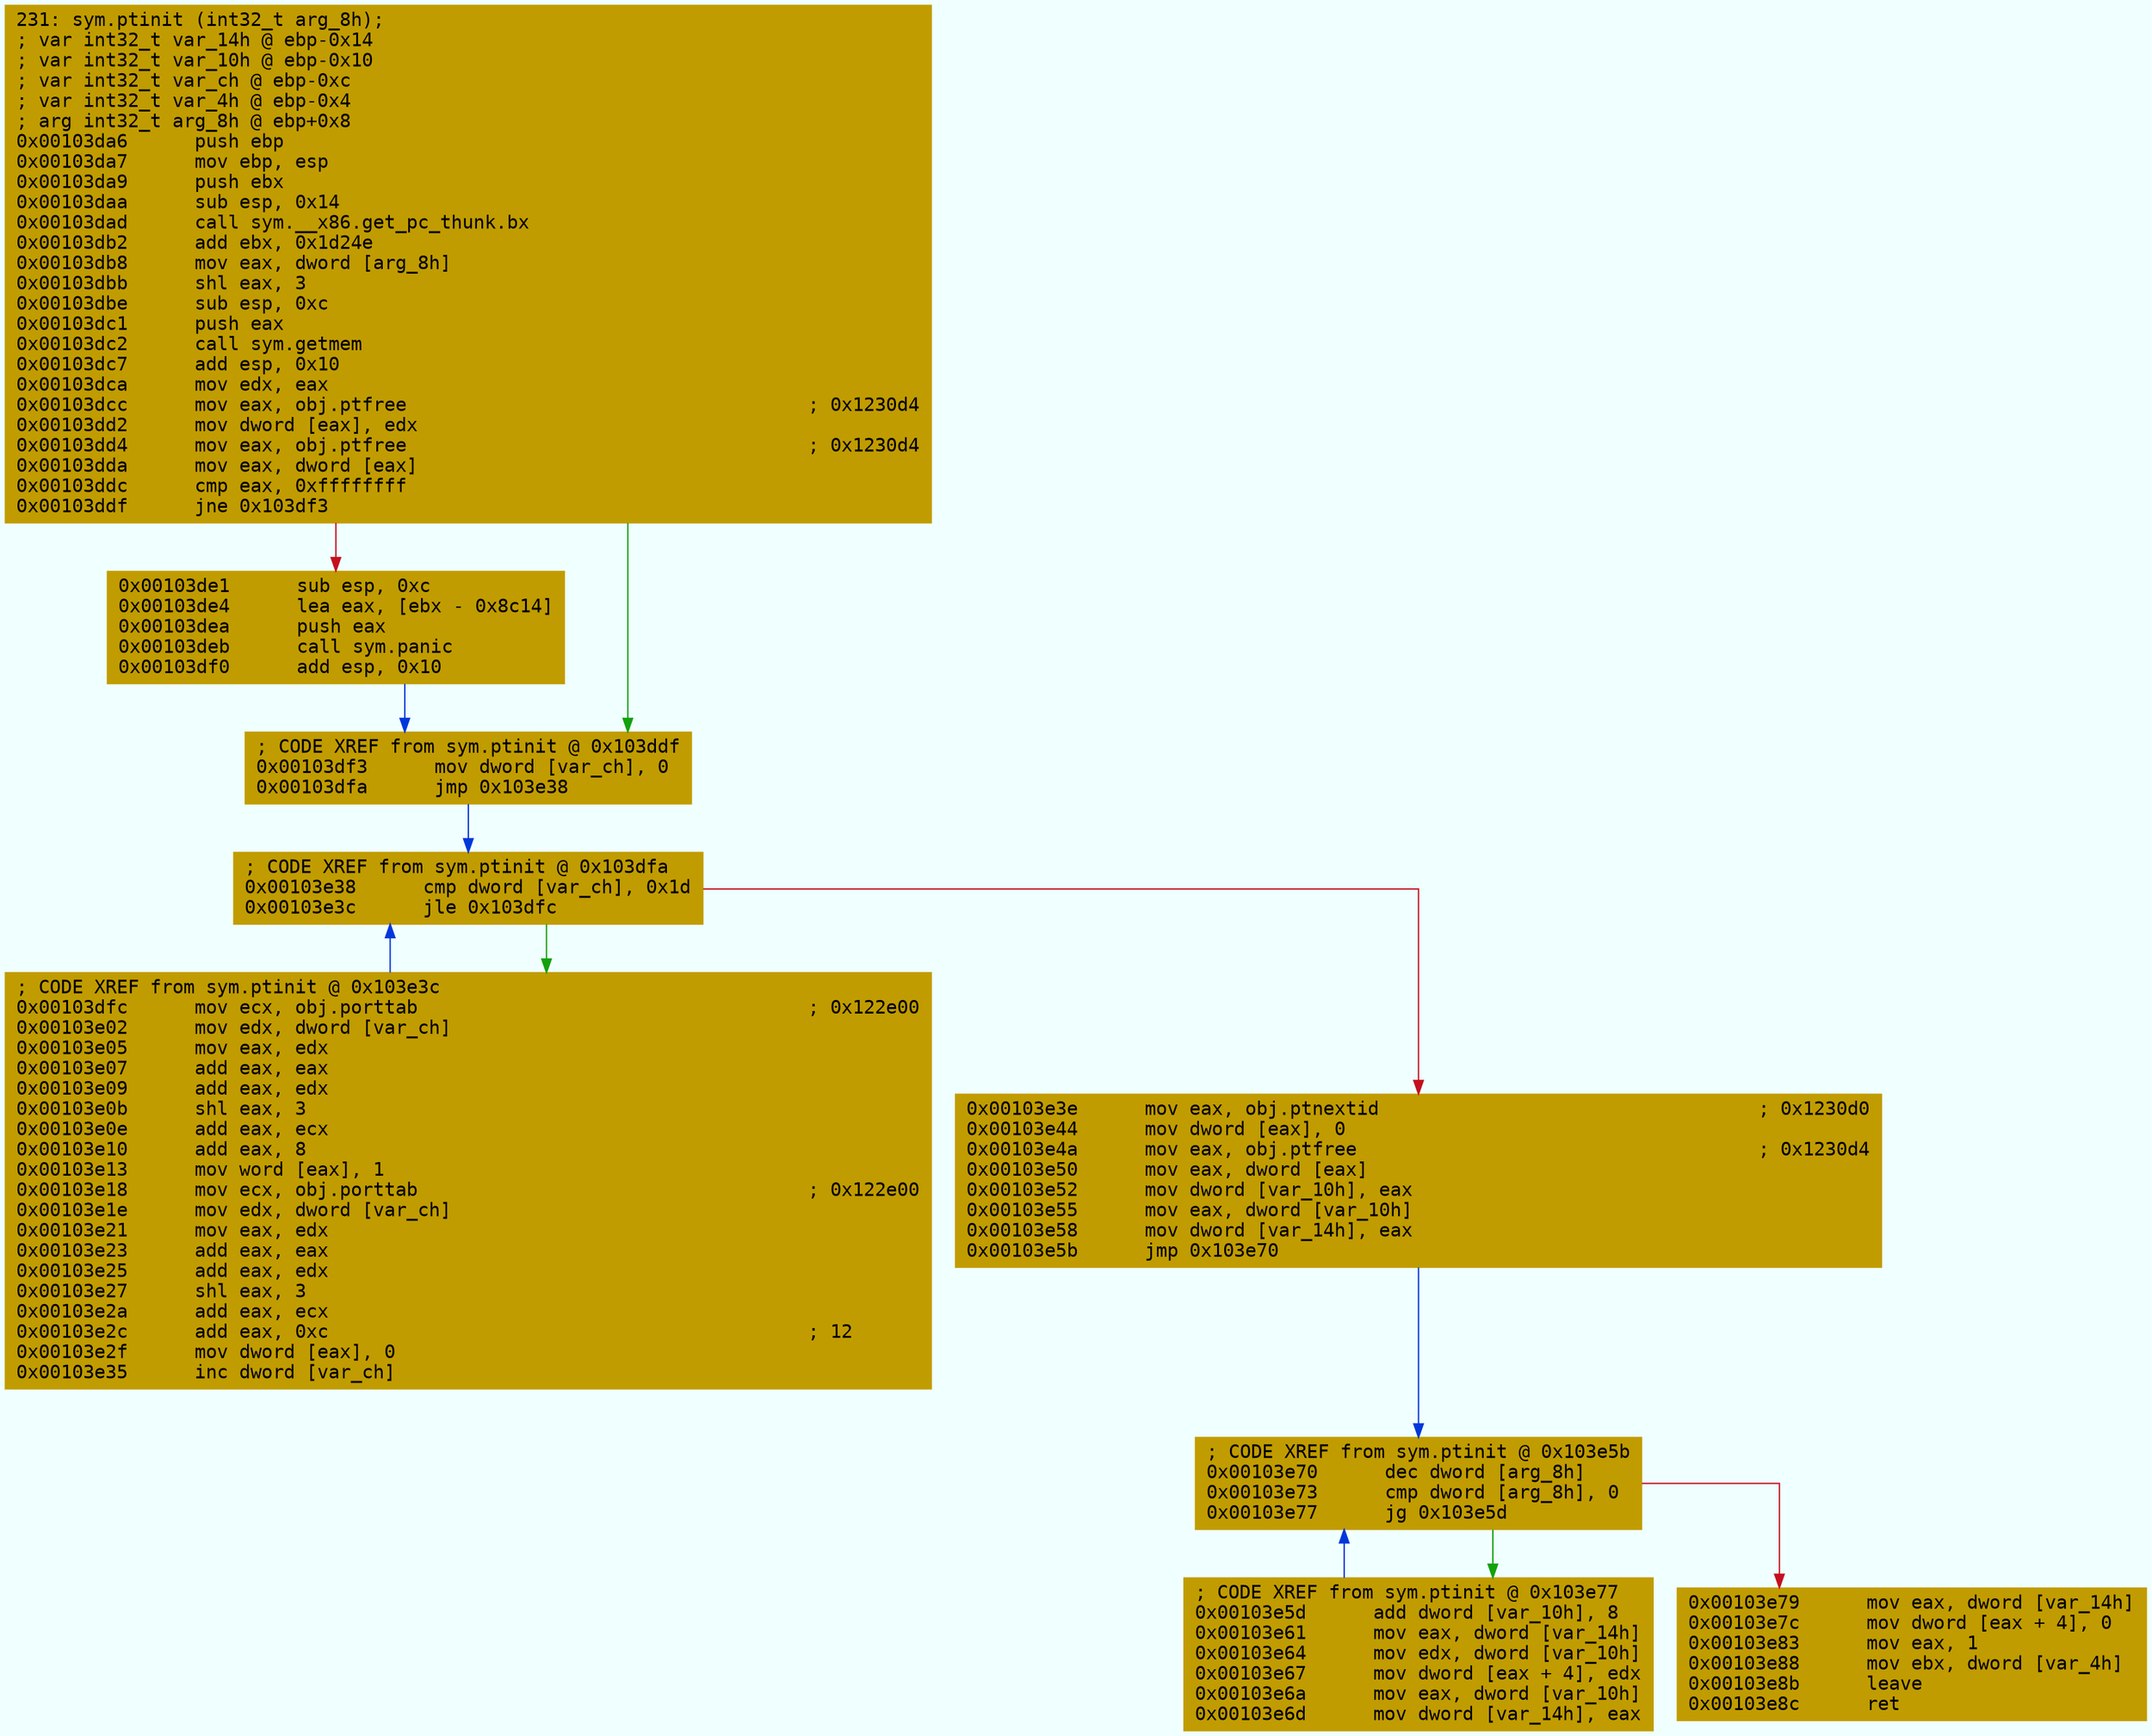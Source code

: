 digraph code {
	graph [bgcolor=azure fontsize=8 fontname="Courier" splines="ortho"];
	node [fillcolor=gray style=filled shape=box];
	edge [arrowhead="normal"];
	"0x00103da6" [URL="sym.ptinit/0x00103da6", fillcolor="#c19c00",color="#c19c00", fontname="Courier",label="231: sym.ptinit (int32_t arg_8h);\l; var int32_t var_14h @ ebp-0x14\l; var int32_t var_10h @ ebp-0x10\l; var int32_t var_ch @ ebp-0xc\l; var int32_t var_4h @ ebp-0x4\l; arg int32_t arg_8h @ ebp+0x8\l0x00103da6      push ebp\l0x00103da7      mov ebp, esp\l0x00103da9      push ebx\l0x00103daa      sub esp, 0x14\l0x00103dad      call sym.__x86.get_pc_thunk.bx\l0x00103db2      add ebx, 0x1d24e\l0x00103db8      mov eax, dword [arg_8h]\l0x00103dbb      shl eax, 3\l0x00103dbe      sub esp, 0xc\l0x00103dc1      push eax\l0x00103dc2      call sym.getmem\l0x00103dc7      add esp, 0x10\l0x00103dca      mov edx, eax\l0x00103dcc      mov eax, obj.ptfree                                    ; 0x1230d4\l0x00103dd2      mov dword [eax], edx\l0x00103dd4      mov eax, obj.ptfree                                    ; 0x1230d4\l0x00103dda      mov eax, dword [eax]\l0x00103ddc      cmp eax, 0xffffffff\l0x00103ddf      jne 0x103df3\l"]
	"0x00103de1" [URL="sym.ptinit/0x00103de1", fillcolor="#c19c00",color="#c19c00", fontname="Courier",label="0x00103de1      sub esp, 0xc\l0x00103de4      lea eax, [ebx - 0x8c14]\l0x00103dea      push eax\l0x00103deb      call sym.panic\l0x00103df0      add esp, 0x10\l"]
	"0x00103df3" [URL="sym.ptinit/0x00103df3", fillcolor="#c19c00",color="#c19c00", fontname="Courier",label="; CODE XREF from sym.ptinit @ 0x103ddf\l0x00103df3      mov dword [var_ch], 0\l0x00103dfa      jmp 0x103e38\l"]
	"0x00103dfc" [URL="sym.ptinit/0x00103dfc", fillcolor="#c19c00",color="#c19c00", fontname="Courier",label="; CODE XREF from sym.ptinit @ 0x103e3c\l0x00103dfc      mov ecx, obj.porttab                                   ; 0x122e00\l0x00103e02      mov edx, dword [var_ch]\l0x00103e05      mov eax, edx\l0x00103e07      add eax, eax\l0x00103e09      add eax, edx\l0x00103e0b      shl eax, 3\l0x00103e0e      add eax, ecx\l0x00103e10      add eax, 8\l0x00103e13      mov word [eax], 1\l0x00103e18      mov ecx, obj.porttab                                   ; 0x122e00\l0x00103e1e      mov edx, dword [var_ch]\l0x00103e21      mov eax, edx\l0x00103e23      add eax, eax\l0x00103e25      add eax, edx\l0x00103e27      shl eax, 3\l0x00103e2a      add eax, ecx\l0x00103e2c      add eax, 0xc                                           ; 12\l0x00103e2f      mov dword [eax], 0\l0x00103e35      inc dword [var_ch]\l"]
	"0x00103e38" [URL="sym.ptinit/0x00103e38", fillcolor="#c19c00",color="#c19c00", fontname="Courier",label="; CODE XREF from sym.ptinit @ 0x103dfa\l0x00103e38      cmp dword [var_ch], 0x1d\l0x00103e3c      jle 0x103dfc\l"]
	"0x00103e3e" [URL="sym.ptinit/0x00103e3e", fillcolor="#c19c00",color="#c19c00", fontname="Courier",label="0x00103e3e      mov eax, obj.ptnextid                                  ; 0x1230d0\l0x00103e44      mov dword [eax], 0\l0x00103e4a      mov eax, obj.ptfree                                    ; 0x1230d4\l0x00103e50      mov eax, dword [eax]\l0x00103e52      mov dword [var_10h], eax\l0x00103e55      mov eax, dword [var_10h]\l0x00103e58      mov dword [var_14h], eax\l0x00103e5b      jmp 0x103e70\l"]
	"0x00103e5d" [URL="sym.ptinit/0x00103e5d", fillcolor="#c19c00",color="#c19c00", fontname="Courier",label="; CODE XREF from sym.ptinit @ 0x103e77\l0x00103e5d      add dword [var_10h], 8\l0x00103e61      mov eax, dword [var_14h]\l0x00103e64      mov edx, dword [var_10h]\l0x00103e67      mov dword [eax + 4], edx\l0x00103e6a      mov eax, dword [var_10h]\l0x00103e6d      mov dword [var_14h], eax\l"]
	"0x00103e70" [URL="sym.ptinit/0x00103e70", fillcolor="#c19c00",color="#c19c00", fontname="Courier",label="; CODE XREF from sym.ptinit @ 0x103e5b\l0x00103e70      dec dword [arg_8h]\l0x00103e73      cmp dword [arg_8h], 0\l0x00103e77      jg 0x103e5d\l"]
	"0x00103e79" [URL="sym.ptinit/0x00103e79", fillcolor="#c19c00",color="#c19c00", fontname="Courier",label="0x00103e79      mov eax, dword [var_14h]\l0x00103e7c      mov dword [eax + 4], 0\l0x00103e83      mov eax, 1\l0x00103e88      mov ebx, dword [var_4h]\l0x00103e8b      leave\l0x00103e8c      ret\l"]
        "0x00103da6" -> "0x00103df3" [color="#13a10e"];
        "0x00103da6" -> "0x00103de1" [color="#c50f1f"];
        "0x00103de1" -> "0x00103df3" [color="#0037da"];
        "0x00103df3" -> "0x00103e38" [color="#0037da"];
        "0x00103dfc" -> "0x00103e38" [color="#0037da"];
        "0x00103e38" -> "0x00103dfc" [color="#13a10e"];
        "0x00103e38" -> "0x00103e3e" [color="#c50f1f"];
        "0x00103e3e" -> "0x00103e70" [color="#0037da"];
        "0x00103e5d" -> "0x00103e70" [color="#0037da"];
        "0x00103e70" -> "0x00103e5d" [color="#13a10e"];
        "0x00103e70" -> "0x00103e79" [color="#c50f1f"];
}
